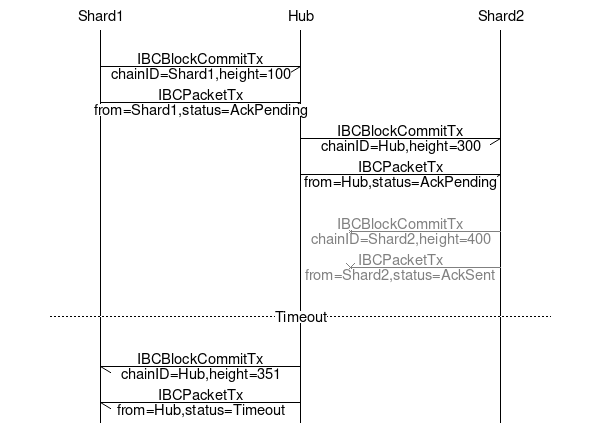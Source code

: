 # IBC (inter-blockchain communication) message sequence chart

msc {

   # The entities
   Shard1, Hub, Shard2;

   |||;

   Shard1 -> Hub [ label = "IBCBlockCommitTx\nchainID=Shard1,height=100"];
   Shard1 -> Hub [ label = "IBCPacketTx\nfrom=Shard1,status=AckPending"];

   Hub -> Shard2 [ label = "IBCBlockCommitTx\nchainID=Hub,height=300"];
   Hub -> Shard2 [ label = "IBCPacketTx\nfrom=Hub,status=AckPending"];

   |||;

   Shard2 -x Hub [ label = "IBCBlockCommitTx\nchainID=Shard2,height=400", textcolor="gray", linecolor="gray"];
   Shard2 -x Hub [ label = "IBCPacketTx\nfrom=Shard2,status=AckSent", textcolor="gray", linecolor="gray"];

   |||;

   --- [ label = "Timeout"];

   |||;

   Hub -> Shard1 [ label = "IBCBlockCommitTx\nchainID=Hub,height=351"];
   Hub -> Shard1 [ label = "IBCPacketTx\nfrom=Hub,status=Timeout"];
}
